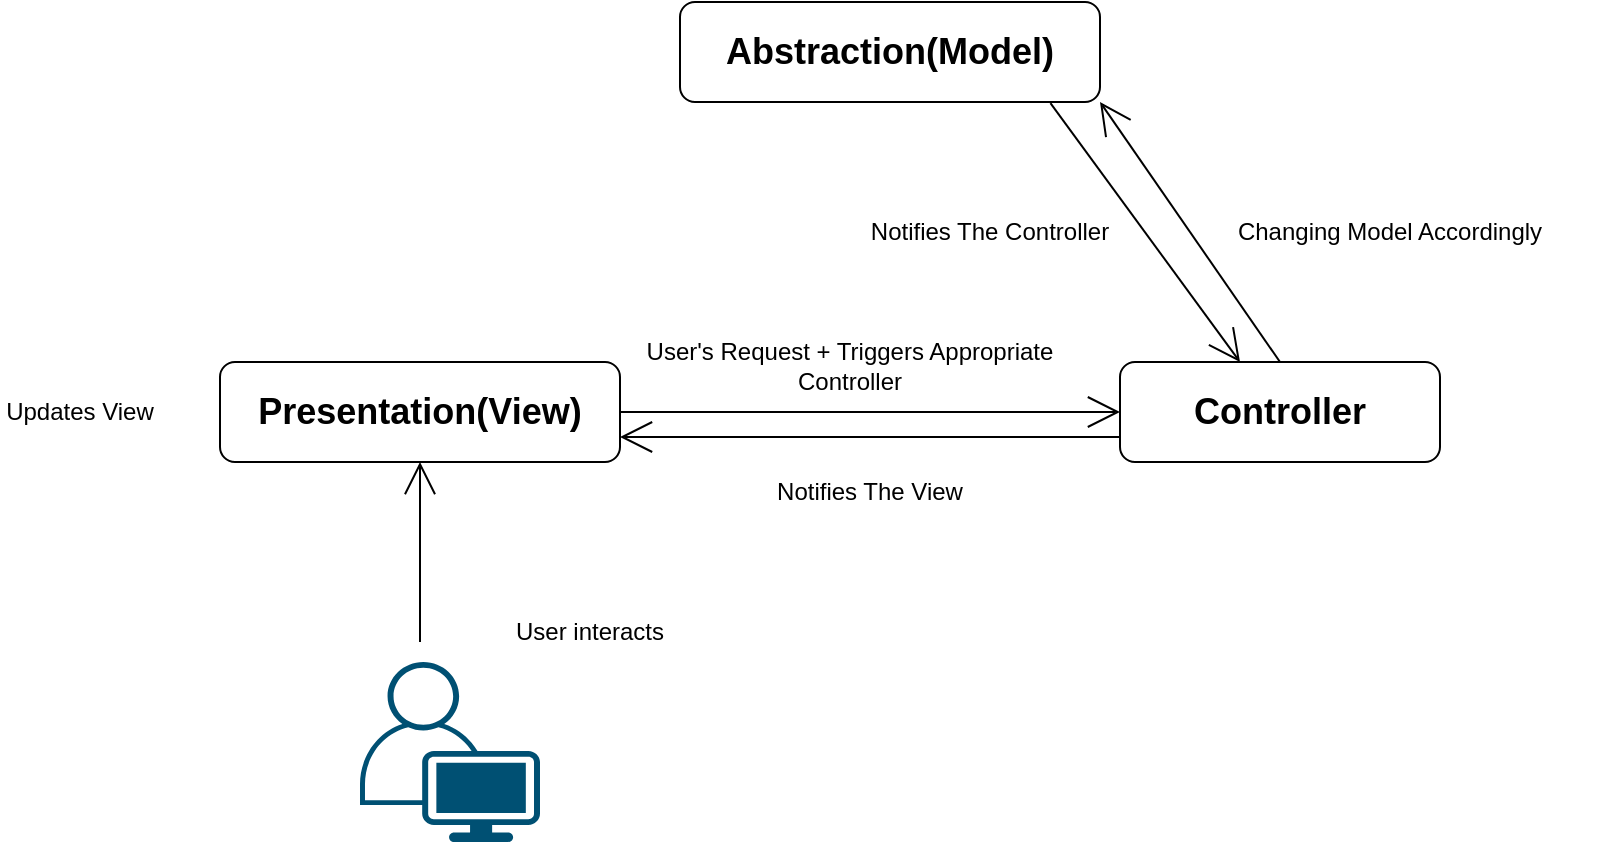 <mxfile version="26.1.1">
  <diagram name="Page-1" id="xZ5XlzPDIv5ZLaiBeDQX">
    <mxGraphModel dx="1684" dy="720" grid="1" gridSize="10" guides="1" tooltips="1" connect="1" arrows="1" fold="1" page="1" pageScale="1" pageWidth="570" pageHeight="940" math="0" shadow="0">
      <root>
        <mxCell id="0" />
        <mxCell id="1" parent="0" />
        <mxCell id="FJuJC0aMJo-np91SfjPI-1" value="&lt;span style=&quot;font-size: 18px;&quot;&gt;&lt;b&gt;Presentation(View)&lt;/b&gt;&lt;/span&gt;" style="rounded=1;whiteSpace=wrap;html=1;fillColor=none;" vertex="1" parent="1">
          <mxGeometry x="50" y="220" width="200" height="50" as="geometry" />
        </mxCell>
        <mxCell id="FJuJC0aMJo-np91SfjPI-2" value="&lt;span style=&quot;font-size: 18px;&quot;&gt;&lt;b&gt;Controller&lt;/b&gt;&lt;/span&gt;" style="rounded=1;whiteSpace=wrap;html=1;fillColor=none;" vertex="1" parent="1">
          <mxGeometry x="500" y="220" width="160" height="50" as="geometry" />
        </mxCell>
        <mxCell id="FJuJC0aMJo-np91SfjPI-3" value="&lt;span style=&quot;font-size: 18px;&quot;&gt;&lt;b&gt;Abstraction(Model)&lt;/b&gt;&lt;/span&gt;" style="rounded=1;whiteSpace=wrap;html=1;fillColor=none;" vertex="1" parent="1">
          <mxGeometry x="280" y="40" width="210" height="50" as="geometry" />
        </mxCell>
        <mxCell id="FJuJC0aMJo-np91SfjPI-4" value="" style="points=[[0.35,0,0],[0.98,0.51,0],[1,0.71,0],[0.67,1,0],[0,0.795,0],[0,0.65,0]];verticalLabelPosition=bottom;sketch=0;html=1;verticalAlign=top;aspect=fixed;align=center;pointerEvents=1;shape=mxgraph.cisco19.user;fillColor=#005073;strokeColor=none;" vertex="1" parent="1">
          <mxGeometry x="120" y="370" width="90" height="90" as="geometry" />
        </mxCell>
        <mxCell id="FJuJC0aMJo-np91SfjPI-5" value="" style="endArrow=open;html=1;rounded=0;endFill=0;bendable=0;endSize=14;entryX=0.5;entryY=1;entryDx=0;entryDy=0;" edge="1" parent="1" target="FJuJC0aMJo-np91SfjPI-1">
          <mxGeometry width="50" height="50" relative="1" as="geometry">
            <mxPoint x="150" y="360" as="sourcePoint" />
            <mxPoint x="310" y="240" as="targetPoint" />
          </mxGeometry>
        </mxCell>
        <mxCell id="FJuJC0aMJo-np91SfjPI-6" value="" style="endArrow=open;html=1;rounded=0;endFill=0;bendable=0;endSize=14;entryX=0;entryY=0.5;entryDx=0;entryDy=0;exitX=1;exitY=0.5;exitDx=0;exitDy=0;" edge="1" parent="1" source="FJuJC0aMJo-np91SfjPI-1" target="FJuJC0aMJo-np91SfjPI-2">
          <mxGeometry width="50" height="50" relative="1" as="geometry">
            <mxPoint x="180" y="370" as="sourcePoint" />
            <mxPoint x="180" y="280" as="targetPoint" />
          </mxGeometry>
        </mxCell>
        <mxCell id="FJuJC0aMJo-np91SfjPI-7" value="" style="endArrow=open;html=1;rounded=0;endFill=0;bendable=0;endSize=14;entryX=1;entryY=1;entryDx=0;entryDy=0;exitX=0.5;exitY=0;exitDx=0;exitDy=0;" edge="1" parent="1" source="FJuJC0aMJo-np91SfjPI-2" target="FJuJC0aMJo-np91SfjPI-3">
          <mxGeometry width="50" height="50" relative="1" as="geometry">
            <mxPoint x="260" y="255" as="sourcePoint" />
            <mxPoint x="510" y="255" as="targetPoint" />
          </mxGeometry>
        </mxCell>
        <mxCell id="FJuJC0aMJo-np91SfjPI-9" value="User&amp;nbsp;interacts" style="text;html=1;align=center;verticalAlign=middle;whiteSpace=wrap;rounded=0;" vertex="1" parent="1">
          <mxGeometry x="190" y="340" width="90" height="30" as="geometry" />
        </mxCell>
        <mxCell id="FJuJC0aMJo-np91SfjPI-10" value="User&#39;s Request + Triggers Appropriate Controller" style="text;html=1;align=center;verticalAlign=middle;whiteSpace=wrap;rounded=0;" vertex="1" parent="1">
          <mxGeometry x="260" y="207" width="210" height="30" as="geometry" />
        </mxCell>
        <mxCell id="FJuJC0aMJo-np91SfjPI-11" value="Changing Model Accordingly" style="text;html=1;align=center;verticalAlign=middle;whiteSpace=wrap;rounded=0;rotation=0;" vertex="1" parent="1">
          <mxGeometry x="530" y="140" width="210" height="30" as="geometry" />
        </mxCell>
        <mxCell id="FJuJC0aMJo-np91SfjPI-12" value="Updates View" style="text;html=1;align=center;verticalAlign=middle;whiteSpace=wrap;rounded=0;rotation=0;" vertex="1" parent="1">
          <mxGeometry x="-60" y="230" width="80" height="30" as="geometry" />
        </mxCell>
        <mxCell id="FJuJC0aMJo-np91SfjPI-14" value="" style="endArrow=open;html=1;rounded=0;endFill=0;bendable=0;endSize=14;entryX=1;entryY=0.75;entryDx=0;entryDy=0;exitX=0;exitY=0.75;exitDx=0;exitDy=0;" edge="1" parent="1" source="FJuJC0aMJo-np91SfjPI-2" target="FJuJC0aMJo-np91SfjPI-1">
          <mxGeometry width="50" height="50" relative="1" as="geometry">
            <mxPoint x="510" y="255" as="sourcePoint" />
            <mxPoint x="260" y="255" as="targetPoint" />
          </mxGeometry>
        </mxCell>
        <mxCell id="FJuJC0aMJo-np91SfjPI-15" value="Notifies The View" style="text;html=1;align=center;verticalAlign=middle;whiteSpace=wrap;rounded=0;" vertex="1" parent="1">
          <mxGeometry x="270" y="270" width="210" height="30" as="geometry" />
        </mxCell>
        <mxCell id="FJuJC0aMJo-np91SfjPI-16" value="" style="endArrow=open;html=1;rounded=0;endFill=0;bendable=0;endSize=14;entryX=1;entryY=1;entryDx=0;entryDy=0;exitX=0.882;exitY=1.011;exitDx=0;exitDy=0;exitPerimeter=0;" edge="1" parent="1" source="FJuJC0aMJo-np91SfjPI-3">
          <mxGeometry width="50" height="50" relative="1" as="geometry">
            <mxPoint x="470" y="120" as="sourcePoint" />
            <mxPoint x="560" y="220" as="targetPoint" />
          </mxGeometry>
        </mxCell>
        <mxCell id="FJuJC0aMJo-np91SfjPI-17" value="Notifies The Controller" style="text;html=1;align=center;verticalAlign=middle;whiteSpace=wrap;rounded=0;" vertex="1" parent="1">
          <mxGeometry x="360" y="140" width="150" height="30" as="geometry" />
        </mxCell>
      </root>
    </mxGraphModel>
  </diagram>
</mxfile>
